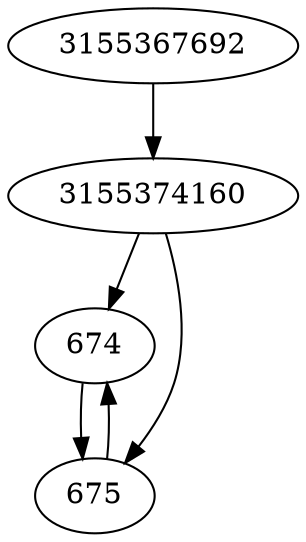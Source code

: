strict digraph  {
3155374160;
674;
675;
3155367692;
3155374160 -> 674;
3155374160 -> 675;
674 -> 675;
675 -> 674;
3155367692 -> 3155374160;
}

